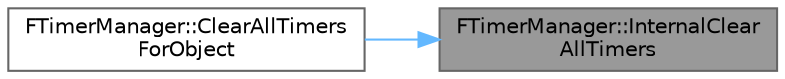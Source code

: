 digraph "FTimerManager::InternalClearAllTimers"
{
 // INTERACTIVE_SVG=YES
 // LATEX_PDF_SIZE
  bgcolor="transparent";
  edge [fontname=Helvetica,fontsize=10,labelfontname=Helvetica,labelfontsize=10];
  node [fontname=Helvetica,fontsize=10,shape=box,height=0.2,width=0.4];
  rankdir="RL";
  Node1 [id="Node000001",label="FTimerManager::InternalClear\lAllTimers",height=0.2,width=0.4,color="gray40", fillcolor="grey60", style="filled", fontcolor="black",tooltip=" "];
  Node1 -> Node2 [id="edge1_Node000001_Node000002",dir="back",color="steelblue1",style="solid",tooltip=" "];
  Node2 [id="Node000002",label="FTimerManager::ClearAllTimers\lForObject",height=0.2,width=0.4,color="grey40", fillcolor="white", style="filled",URL="$d7/dea/classFTimerManager.html#ab5d8142b7b8ac61cdc944e267afece90",tooltip="Clears all timers that are bound to functions on the given object."];
}
